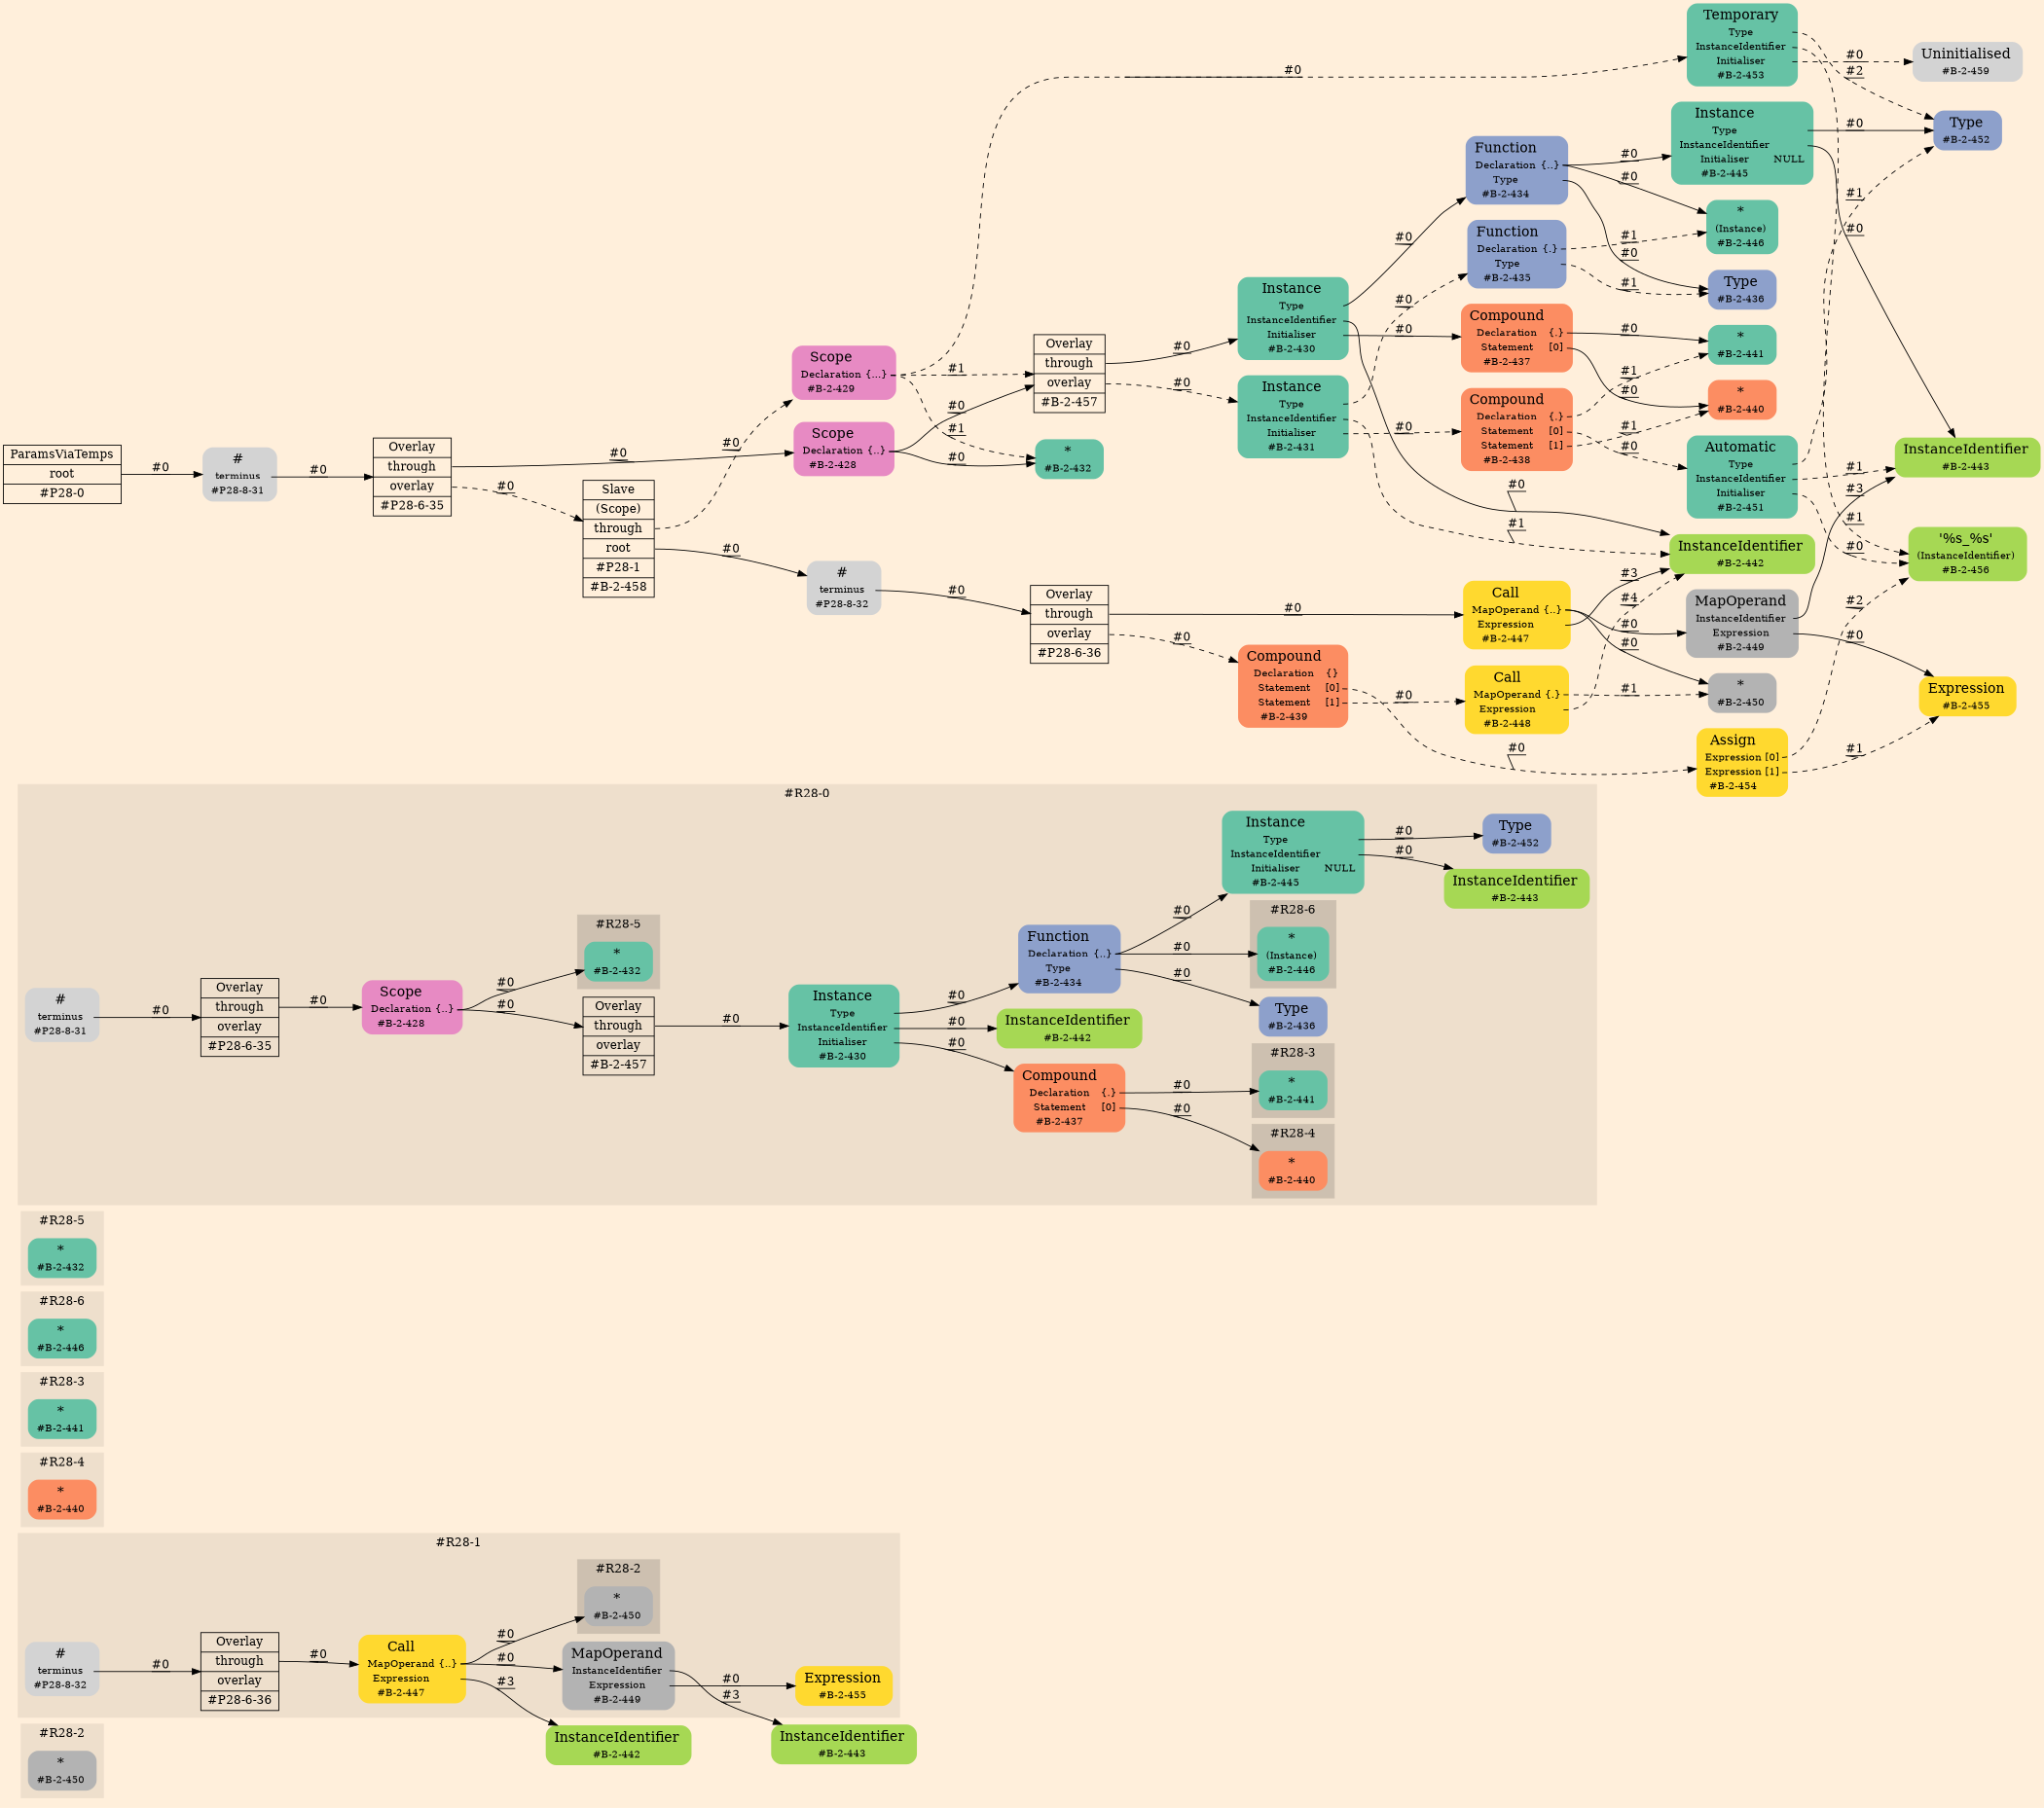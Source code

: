 digraph Inferno {
graph [
rankdir = "LR"
ranksep = 1.0
size = "14,20"
bgcolor = antiquewhite1
color = black
fontcolor = black
];
node [
];
subgraph "cluster#R28-2" {
label = "#R28-2"
style = "filled"
color = antiquewhite2
"#R28-2/#B-2-450" [
shape = "plaintext"
fillcolor = "/set28/8"
label = <<TABLE BORDER="0" CELLBORDER="0" CELLSPACING="0">
 <TR>
  <TD><FONT POINT-SIZE="16.0">*</FONT></TD>
  <TD></TD>
 </TR>
 <TR>
  <TD>#B-2-450</TD>
  <TD PORT="port0"></TD>
 </TR>
</TABLE>>
style = "rounded,filled"
fontsize = "12"
];
}
"#R28-1/#B-2-443" [
shape = "plaintext"
fillcolor = "/set28/5"
label = <<TABLE BORDER="0" CELLBORDER="0" CELLSPACING="0">
 <TR>
  <TD><FONT POINT-SIZE="16.0">InstanceIdentifier</FONT></TD>
  <TD></TD>
 </TR>
 <TR>
  <TD>#B-2-443</TD>
  <TD PORT="port0"></TD>
 </TR>
</TABLE>>
style = "rounded,filled"
fontsize = "12"
];
"#R28-1/#B-2-442" [
shape = "plaintext"
fillcolor = "/set28/5"
label = <<TABLE BORDER="0" CELLBORDER="0" CELLSPACING="0">
 <TR>
  <TD><FONT POINT-SIZE="16.0">InstanceIdentifier</FONT></TD>
  <TD></TD>
 </TR>
 <TR>
  <TD>#B-2-442</TD>
  <TD PORT="port0"></TD>
 </TR>
</TABLE>>
style = "rounded,filled"
fontsize = "12"
];
subgraph "cluster#R28-1" {
label = "#R28-1"
style = "filled"
color = antiquewhite2
"#R28-1/#B-2-455" [
shape = "plaintext"
fillcolor = "/set28/6"
label = <<TABLE BORDER="0" CELLBORDER="0" CELLSPACING="0">
 <TR>
  <TD><FONT POINT-SIZE="16.0">Expression</FONT></TD>
  <TD></TD>
 </TR>
 <TR>
  <TD>#B-2-455</TD>
  <TD PORT="port0"></TD>
 </TR>
</TABLE>>
style = "rounded,filled"
fontsize = "12"
];
"#R28-1/#P28-6-36" [
shape = "record"
fillcolor = antiquewhite2
label = "<fixed> Overlay | <port0> through | <port1> overlay | <port2> #P28-6-36"
style = "filled"
fontsize = "14"
color = black
fontcolor = black
];
"#R28-1/#B-2-447" [
shape = "plaintext"
fillcolor = "/set28/6"
label = <<TABLE BORDER="0" CELLBORDER="0" CELLSPACING="0">
 <TR>
  <TD><FONT POINT-SIZE="16.0">Call</FONT></TD>
  <TD></TD>
 </TR>
 <TR>
  <TD>MapOperand</TD>
  <TD PORT="port0">{..}</TD>
 </TR>
 <TR>
  <TD>Expression</TD>
  <TD PORT="port1"></TD>
 </TR>
 <TR>
  <TD>#B-2-447</TD>
  <TD PORT="port2"></TD>
 </TR>
</TABLE>>
style = "rounded,filled"
fontsize = "12"
];
"#R28-1/#P28-8-32" [
shape = "plaintext"
label = <<TABLE BORDER="0" CELLBORDER="0" CELLSPACING="0">
 <TR>
  <TD><FONT POINT-SIZE="16.0">#</FONT></TD>
  <TD></TD>
 </TR>
 <TR>
  <TD>terminus</TD>
  <TD PORT="port0"></TD>
 </TR>
 <TR>
  <TD>#P28-8-32</TD>
  <TD PORT="port1"></TD>
 </TR>
</TABLE>>
style = "rounded,filled"
fontsize = "12"
];
"#R28-1/#B-2-449" [
shape = "plaintext"
fillcolor = "/set28/8"
label = <<TABLE BORDER="0" CELLBORDER="0" CELLSPACING="0">
 <TR>
  <TD><FONT POINT-SIZE="16.0">MapOperand</FONT></TD>
  <TD></TD>
 </TR>
 <TR>
  <TD>InstanceIdentifier</TD>
  <TD PORT="port0"></TD>
 </TR>
 <TR>
  <TD>Expression</TD>
  <TD PORT="port1"></TD>
 </TR>
 <TR>
  <TD>#B-2-449</TD>
  <TD PORT="port2"></TD>
 </TR>
</TABLE>>
style = "rounded,filled"
fontsize = "12"
];
subgraph "cluster#R28-2" {
label = "#R28-2"
style = "filled"
color = antiquewhite3
"#R28-1/#B-2-450" [
shape = "plaintext"
fillcolor = "/set28/8"
label = <<TABLE BORDER="0" CELLBORDER="0" CELLSPACING="0">
 <TR>
  <TD><FONT POINT-SIZE="16.0">*</FONT></TD>
  <TD></TD>
 </TR>
 <TR>
  <TD>#B-2-450</TD>
  <TD PORT="port0"></TD>
 </TR>
</TABLE>>
style = "rounded,filled"
fontsize = "12"
];
}
}
subgraph "cluster#R28-4" {
label = "#R28-4"
style = "filled"
color = antiquewhite2
"#R28-4/#B-2-440" [
shape = "plaintext"
fillcolor = "/set28/2"
label = <<TABLE BORDER="0" CELLBORDER="0" CELLSPACING="0">
 <TR>
  <TD><FONT POINT-SIZE="16.0">*</FONT></TD>
  <TD></TD>
 </TR>
 <TR>
  <TD>#B-2-440</TD>
  <TD PORT="port0"></TD>
 </TR>
</TABLE>>
style = "rounded,filled"
fontsize = "12"
];
}
subgraph "cluster#R28-3" {
label = "#R28-3"
style = "filled"
color = antiquewhite2
"#R28-3/#B-2-441" [
shape = "plaintext"
fillcolor = "/set28/1"
label = <<TABLE BORDER="0" CELLBORDER="0" CELLSPACING="0">
 <TR>
  <TD><FONT POINT-SIZE="16.0">*</FONT></TD>
  <TD></TD>
 </TR>
 <TR>
  <TD>#B-2-441</TD>
  <TD PORT="port0"></TD>
 </TR>
</TABLE>>
style = "rounded,filled"
fontsize = "12"
];
}
subgraph "cluster#R28-6" {
label = "#R28-6"
style = "filled"
color = antiquewhite2
"#R28-6/#B-2-446" [
shape = "plaintext"
fillcolor = "/set28/1"
label = <<TABLE BORDER="0" CELLBORDER="0" CELLSPACING="0">
 <TR>
  <TD><FONT POINT-SIZE="16.0">*</FONT></TD>
  <TD></TD>
 </TR>
 <TR>
  <TD>#B-2-446</TD>
  <TD PORT="port0"></TD>
 </TR>
</TABLE>>
style = "rounded,filled"
fontsize = "12"
];
}
subgraph "cluster#R28-5" {
label = "#R28-5"
style = "filled"
color = antiquewhite2
"#R28-5/#B-2-432" [
shape = "plaintext"
fillcolor = "/set28/1"
label = <<TABLE BORDER="0" CELLBORDER="0" CELLSPACING="0">
 <TR>
  <TD><FONT POINT-SIZE="16.0">*</FONT></TD>
  <TD></TD>
 </TR>
 <TR>
  <TD>#B-2-432</TD>
  <TD PORT="port0"></TD>
 </TR>
</TABLE>>
style = "rounded,filled"
fontsize = "12"
];
}
subgraph "cluster#R28-0" {
label = "#R28-0"
style = "filled"
color = antiquewhite2
"#R28-0/#B-2-437" [
shape = "plaintext"
fillcolor = "/set28/2"
label = <<TABLE BORDER="0" CELLBORDER="0" CELLSPACING="0">
 <TR>
  <TD><FONT POINT-SIZE="16.0">Compound</FONT></TD>
  <TD></TD>
 </TR>
 <TR>
  <TD>Declaration</TD>
  <TD PORT="port0">{.}</TD>
 </TR>
 <TR>
  <TD>Statement</TD>
  <TD PORT="port1">[0]</TD>
 </TR>
 <TR>
  <TD>#B-2-437</TD>
  <TD PORT="port2"></TD>
 </TR>
</TABLE>>
style = "rounded,filled"
fontsize = "12"
];
"#R28-0/#B-2-430" [
shape = "plaintext"
fillcolor = "/set28/1"
label = <<TABLE BORDER="0" CELLBORDER="0" CELLSPACING="0">
 <TR>
  <TD><FONT POINT-SIZE="16.0">Instance</FONT></TD>
  <TD></TD>
 </TR>
 <TR>
  <TD>Type</TD>
  <TD PORT="port0"></TD>
 </TR>
 <TR>
  <TD>InstanceIdentifier</TD>
  <TD PORT="port1"></TD>
 </TR>
 <TR>
  <TD>Initialiser</TD>
  <TD PORT="port2"></TD>
 </TR>
 <TR>
  <TD>#B-2-430</TD>
  <TD PORT="port3"></TD>
 </TR>
</TABLE>>
style = "rounded,filled"
fontsize = "12"
];
"#R28-0/#B-2-457" [
shape = "record"
fillcolor = antiquewhite2
label = "<fixed> Overlay | <port0> through | <port1> overlay | <port2> #B-2-457"
style = "filled"
fontsize = "14"
color = black
fontcolor = black
];
"#R28-0/#P28-8-31" [
shape = "plaintext"
label = <<TABLE BORDER="0" CELLBORDER="0" CELLSPACING="0">
 <TR>
  <TD><FONT POINT-SIZE="16.0">#</FONT></TD>
  <TD></TD>
 </TR>
 <TR>
  <TD>terminus</TD>
  <TD PORT="port0"></TD>
 </TR>
 <TR>
  <TD>#P28-8-31</TD>
  <TD PORT="port1"></TD>
 </TR>
</TABLE>>
style = "rounded,filled"
fontsize = "12"
];
"#R28-0/#B-2-428" [
shape = "plaintext"
fillcolor = "/set28/4"
label = <<TABLE BORDER="0" CELLBORDER="0" CELLSPACING="0">
 <TR>
  <TD><FONT POINT-SIZE="16.0">Scope</FONT></TD>
  <TD></TD>
 </TR>
 <TR>
  <TD>Declaration</TD>
  <TD PORT="port0">{..}</TD>
 </TR>
 <TR>
  <TD>#B-2-428</TD>
  <TD PORT="port1"></TD>
 </TR>
</TABLE>>
style = "rounded,filled"
fontsize = "12"
];
"#R28-0/#P28-6-35" [
shape = "record"
fillcolor = antiquewhite2
label = "<fixed> Overlay | <port0> through | <port1> overlay | <port2> #P28-6-35"
style = "filled"
fontsize = "14"
color = black
fontcolor = black
];
"#R28-0/#B-2-452" [
shape = "plaintext"
fillcolor = "/set28/3"
label = <<TABLE BORDER="0" CELLBORDER="0" CELLSPACING="0">
 <TR>
  <TD><FONT POINT-SIZE="16.0">Type</FONT></TD>
  <TD></TD>
 </TR>
 <TR>
  <TD>#B-2-452</TD>
  <TD PORT="port0"></TD>
 </TR>
</TABLE>>
style = "rounded,filled"
fontsize = "12"
];
"#R28-0/#B-2-434" [
shape = "plaintext"
fillcolor = "/set28/3"
label = <<TABLE BORDER="0" CELLBORDER="0" CELLSPACING="0">
 <TR>
  <TD><FONT POINT-SIZE="16.0">Function</FONT></TD>
  <TD></TD>
 </TR>
 <TR>
  <TD>Declaration</TD>
  <TD PORT="port0">{..}</TD>
 </TR>
 <TR>
  <TD>Type</TD>
  <TD PORT="port1"></TD>
 </TR>
 <TR>
  <TD>#B-2-434</TD>
  <TD PORT="port2"></TD>
 </TR>
</TABLE>>
style = "rounded,filled"
fontsize = "12"
];
"#R28-0/#B-2-442" [
shape = "plaintext"
fillcolor = "/set28/5"
label = <<TABLE BORDER="0" CELLBORDER="0" CELLSPACING="0">
 <TR>
  <TD><FONT POINT-SIZE="16.0">InstanceIdentifier</FONT></TD>
  <TD></TD>
 </TR>
 <TR>
  <TD>#B-2-442</TD>
  <TD PORT="port0"></TD>
 </TR>
</TABLE>>
style = "rounded,filled"
fontsize = "12"
];
"#R28-0/#B-2-436" [
shape = "plaintext"
fillcolor = "/set28/3"
label = <<TABLE BORDER="0" CELLBORDER="0" CELLSPACING="0">
 <TR>
  <TD><FONT POINT-SIZE="16.0">Type</FONT></TD>
  <TD></TD>
 </TR>
 <TR>
  <TD>#B-2-436</TD>
  <TD PORT="port0"></TD>
 </TR>
</TABLE>>
style = "rounded,filled"
fontsize = "12"
];
"#R28-0/#B-2-445" [
shape = "plaintext"
fillcolor = "/set28/1"
label = <<TABLE BORDER="0" CELLBORDER="0" CELLSPACING="0">
 <TR>
  <TD><FONT POINT-SIZE="16.0">Instance</FONT></TD>
  <TD></TD>
 </TR>
 <TR>
  <TD>Type</TD>
  <TD PORT="port0"></TD>
 </TR>
 <TR>
  <TD>InstanceIdentifier</TD>
  <TD PORT="port1"></TD>
 </TR>
 <TR>
  <TD>Initialiser</TD>
  <TD PORT="port2">NULL</TD>
 </TR>
 <TR>
  <TD>#B-2-445</TD>
  <TD PORT="port3"></TD>
 </TR>
</TABLE>>
style = "rounded,filled"
fontsize = "12"
];
"#R28-0/#B-2-443" [
shape = "plaintext"
fillcolor = "/set28/5"
label = <<TABLE BORDER="0" CELLBORDER="0" CELLSPACING="0">
 <TR>
  <TD><FONT POINT-SIZE="16.0">InstanceIdentifier</FONT></TD>
  <TD></TD>
 </TR>
 <TR>
  <TD>#B-2-443</TD>
  <TD PORT="port0"></TD>
 </TR>
</TABLE>>
style = "rounded,filled"
fontsize = "12"
];
subgraph "cluster#R28-5" {
label = "#R28-5"
style = "filled"
color = antiquewhite3
"#R28-0/#B-2-432" [
shape = "plaintext"
fillcolor = "/set28/1"
label = <<TABLE BORDER="0" CELLBORDER="0" CELLSPACING="0">
 <TR>
  <TD><FONT POINT-SIZE="16.0">*</FONT></TD>
  <TD></TD>
 </TR>
 <TR>
  <TD>#B-2-432</TD>
  <TD PORT="port0"></TD>
 </TR>
</TABLE>>
style = "rounded,filled"
fontsize = "12"
];
}
subgraph "cluster#R28-6" {
label = "#R28-6"
style = "filled"
color = antiquewhite3
"#R28-0/#B-2-446" [
shape = "plaintext"
fillcolor = "/set28/1"
label = <<TABLE BORDER="0" CELLBORDER="0" CELLSPACING="0">
 <TR>
  <TD><FONT POINT-SIZE="16.0">*</FONT></TD>
  <TD></TD>
 </TR>
 <TR>
  <TD>(Instance)</TD>
  <TD PORT="port0"></TD>
 </TR>
 <TR>
  <TD>#B-2-446</TD>
  <TD PORT="port1"></TD>
 </TR>
</TABLE>>
style = "rounded,filled"
fontsize = "12"
];
}
subgraph "cluster#R28-3" {
label = "#R28-3"
style = "filled"
color = antiquewhite3
"#R28-0/#B-2-441" [
shape = "plaintext"
fillcolor = "/set28/1"
label = <<TABLE BORDER="0" CELLBORDER="0" CELLSPACING="0">
 <TR>
  <TD><FONT POINT-SIZE="16.0">*</FONT></TD>
  <TD></TD>
 </TR>
 <TR>
  <TD>#B-2-441</TD>
  <TD PORT="port0"></TD>
 </TR>
</TABLE>>
style = "rounded,filled"
fontsize = "12"
];
}
subgraph "cluster#R28-4" {
label = "#R28-4"
style = "filled"
color = antiquewhite3
"#R28-0/#B-2-440" [
shape = "plaintext"
fillcolor = "/set28/2"
label = <<TABLE BORDER="0" CELLBORDER="0" CELLSPACING="0">
 <TR>
  <TD><FONT POINT-SIZE="16.0">*</FONT></TD>
  <TD></TD>
 </TR>
 <TR>
  <TD>#B-2-440</TD>
  <TD PORT="port0"></TD>
 </TR>
</TABLE>>
style = "rounded,filled"
fontsize = "12"
];
}
}
"CR#P28-0" [
shape = "record"
fillcolor = antiquewhite1
label = "<fixed> ParamsViaTemps | <port0> root | <port1> #P28-0"
style = "filled"
fontsize = "14"
color = black
fontcolor = black
];
"#P28-8-31" [
shape = "plaintext"
label = <<TABLE BORDER="0" CELLBORDER="0" CELLSPACING="0">
 <TR>
  <TD><FONT POINT-SIZE="16.0">#</FONT></TD>
  <TD></TD>
 </TR>
 <TR>
  <TD>terminus</TD>
  <TD PORT="port0"></TD>
 </TR>
 <TR>
  <TD>#P28-8-31</TD>
  <TD PORT="port1"></TD>
 </TR>
</TABLE>>
style = "rounded,filled"
fontsize = "12"
];
"#P28-6-35" [
shape = "record"
fillcolor = antiquewhite1
label = "<fixed> Overlay | <port0> through | <port1> overlay | <port2> #P28-6-35"
style = "filled"
fontsize = "14"
color = black
fontcolor = black
];
"#B-2-428" [
shape = "plaintext"
fillcolor = "/set28/4"
label = <<TABLE BORDER="0" CELLBORDER="0" CELLSPACING="0">
 <TR>
  <TD><FONT POINT-SIZE="16.0">Scope</FONT></TD>
  <TD></TD>
 </TR>
 <TR>
  <TD>Declaration</TD>
  <TD PORT="port0">{..}</TD>
 </TR>
 <TR>
  <TD>#B-2-428</TD>
  <TD PORT="port1"></TD>
 </TR>
</TABLE>>
style = "rounded,filled"
fontsize = "12"
];
"#B-2-432" [
shape = "plaintext"
fillcolor = "/set28/1"
label = <<TABLE BORDER="0" CELLBORDER="0" CELLSPACING="0">
 <TR>
  <TD><FONT POINT-SIZE="16.0">*</FONT></TD>
  <TD></TD>
 </TR>
 <TR>
  <TD>#B-2-432</TD>
  <TD PORT="port0"></TD>
 </TR>
</TABLE>>
style = "rounded,filled"
fontsize = "12"
];
"#B-2-457" [
shape = "record"
fillcolor = antiquewhite1
label = "<fixed> Overlay | <port0> through | <port1> overlay | <port2> #B-2-457"
style = "filled"
fontsize = "14"
color = black
fontcolor = black
];
"#B-2-430" [
shape = "plaintext"
fillcolor = "/set28/1"
label = <<TABLE BORDER="0" CELLBORDER="0" CELLSPACING="0">
 <TR>
  <TD><FONT POINT-SIZE="16.0">Instance</FONT></TD>
  <TD></TD>
 </TR>
 <TR>
  <TD>Type</TD>
  <TD PORT="port0"></TD>
 </TR>
 <TR>
  <TD>InstanceIdentifier</TD>
  <TD PORT="port1"></TD>
 </TR>
 <TR>
  <TD>Initialiser</TD>
  <TD PORT="port2"></TD>
 </TR>
 <TR>
  <TD>#B-2-430</TD>
  <TD PORT="port3"></TD>
 </TR>
</TABLE>>
style = "rounded,filled"
fontsize = "12"
];
"#B-2-434" [
shape = "plaintext"
fillcolor = "/set28/3"
label = <<TABLE BORDER="0" CELLBORDER="0" CELLSPACING="0">
 <TR>
  <TD><FONT POINT-SIZE="16.0">Function</FONT></TD>
  <TD></TD>
 </TR>
 <TR>
  <TD>Declaration</TD>
  <TD PORT="port0">{..}</TD>
 </TR>
 <TR>
  <TD>Type</TD>
  <TD PORT="port1"></TD>
 </TR>
 <TR>
  <TD>#B-2-434</TD>
  <TD PORT="port2"></TD>
 </TR>
</TABLE>>
style = "rounded,filled"
fontsize = "12"
];
"#B-2-446" [
shape = "plaintext"
fillcolor = "/set28/1"
label = <<TABLE BORDER="0" CELLBORDER="0" CELLSPACING="0">
 <TR>
  <TD><FONT POINT-SIZE="16.0">*</FONT></TD>
  <TD></TD>
 </TR>
 <TR>
  <TD>(Instance)</TD>
  <TD PORT="port0"></TD>
 </TR>
 <TR>
  <TD>#B-2-446</TD>
  <TD PORT="port1"></TD>
 </TR>
</TABLE>>
style = "rounded,filled"
fontsize = "12"
];
"#B-2-445" [
shape = "plaintext"
fillcolor = "/set28/1"
label = <<TABLE BORDER="0" CELLBORDER="0" CELLSPACING="0">
 <TR>
  <TD><FONT POINT-SIZE="16.0">Instance</FONT></TD>
  <TD></TD>
 </TR>
 <TR>
  <TD>Type</TD>
  <TD PORT="port0"></TD>
 </TR>
 <TR>
  <TD>InstanceIdentifier</TD>
  <TD PORT="port1"></TD>
 </TR>
 <TR>
  <TD>Initialiser</TD>
  <TD PORT="port2">NULL</TD>
 </TR>
 <TR>
  <TD>#B-2-445</TD>
  <TD PORT="port3"></TD>
 </TR>
</TABLE>>
style = "rounded,filled"
fontsize = "12"
];
"#B-2-452" [
shape = "plaintext"
fillcolor = "/set28/3"
label = <<TABLE BORDER="0" CELLBORDER="0" CELLSPACING="0">
 <TR>
  <TD><FONT POINT-SIZE="16.0">Type</FONT></TD>
  <TD></TD>
 </TR>
 <TR>
  <TD>#B-2-452</TD>
  <TD PORT="port0"></TD>
 </TR>
</TABLE>>
style = "rounded,filled"
fontsize = "12"
];
"#B-2-443" [
shape = "plaintext"
fillcolor = "/set28/5"
label = <<TABLE BORDER="0" CELLBORDER="0" CELLSPACING="0">
 <TR>
  <TD><FONT POINT-SIZE="16.0">InstanceIdentifier</FONT></TD>
  <TD></TD>
 </TR>
 <TR>
  <TD>#B-2-443</TD>
  <TD PORT="port0"></TD>
 </TR>
</TABLE>>
style = "rounded,filled"
fontsize = "12"
];
"#B-2-436" [
shape = "plaintext"
fillcolor = "/set28/3"
label = <<TABLE BORDER="0" CELLBORDER="0" CELLSPACING="0">
 <TR>
  <TD><FONT POINT-SIZE="16.0">Type</FONT></TD>
  <TD></TD>
 </TR>
 <TR>
  <TD>#B-2-436</TD>
  <TD PORT="port0"></TD>
 </TR>
</TABLE>>
style = "rounded,filled"
fontsize = "12"
];
"#B-2-442" [
shape = "plaintext"
fillcolor = "/set28/5"
label = <<TABLE BORDER="0" CELLBORDER="0" CELLSPACING="0">
 <TR>
  <TD><FONT POINT-SIZE="16.0">InstanceIdentifier</FONT></TD>
  <TD></TD>
 </TR>
 <TR>
  <TD>#B-2-442</TD>
  <TD PORT="port0"></TD>
 </TR>
</TABLE>>
style = "rounded,filled"
fontsize = "12"
];
"#B-2-437" [
shape = "plaintext"
fillcolor = "/set28/2"
label = <<TABLE BORDER="0" CELLBORDER="0" CELLSPACING="0">
 <TR>
  <TD><FONT POINT-SIZE="16.0">Compound</FONT></TD>
  <TD></TD>
 </TR>
 <TR>
  <TD>Declaration</TD>
  <TD PORT="port0">{.}</TD>
 </TR>
 <TR>
  <TD>Statement</TD>
  <TD PORT="port1">[0]</TD>
 </TR>
 <TR>
  <TD>#B-2-437</TD>
  <TD PORT="port2"></TD>
 </TR>
</TABLE>>
style = "rounded,filled"
fontsize = "12"
];
"#B-2-441" [
shape = "plaintext"
fillcolor = "/set28/1"
label = <<TABLE BORDER="0" CELLBORDER="0" CELLSPACING="0">
 <TR>
  <TD><FONT POINT-SIZE="16.0">*</FONT></TD>
  <TD></TD>
 </TR>
 <TR>
  <TD>#B-2-441</TD>
  <TD PORT="port0"></TD>
 </TR>
</TABLE>>
style = "rounded,filled"
fontsize = "12"
];
"#B-2-440" [
shape = "plaintext"
fillcolor = "/set28/2"
label = <<TABLE BORDER="0" CELLBORDER="0" CELLSPACING="0">
 <TR>
  <TD><FONT POINT-SIZE="16.0">*</FONT></TD>
  <TD></TD>
 </TR>
 <TR>
  <TD>#B-2-440</TD>
  <TD PORT="port0"></TD>
 </TR>
</TABLE>>
style = "rounded,filled"
fontsize = "12"
];
"#B-2-431" [
shape = "plaintext"
fillcolor = "/set28/1"
label = <<TABLE BORDER="0" CELLBORDER="0" CELLSPACING="0">
 <TR>
  <TD><FONT POINT-SIZE="16.0">Instance</FONT></TD>
  <TD></TD>
 </TR>
 <TR>
  <TD>Type</TD>
  <TD PORT="port0"></TD>
 </TR>
 <TR>
  <TD>InstanceIdentifier</TD>
  <TD PORT="port1"></TD>
 </TR>
 <TR>
  <TD>Initialiser</TD>
  <TD PORT="port2"></TD>
 </TR>
 <TR>
  <TD>#B-2-431</TD>
  <TD PORT="port3"></TD>
 </TR>
</TABLE>>
style = "rounded,filled"
fontsize = "12"
];
"#B-2-435" [
shape = "plaintext"
fillcolor = "/set28/3"
label = <<TABLE BORDER="0" CELLBORDER="0" CELLSPACING="0">
 <TR>
  <TD><FONT POINT-SIZE="16.0">Function</FONT></TD>
  <TD></TD>
 </TR>
 <TR>
  <TD>Declaration</TD>
  <TD PORT="port0">{.}</TD>
 </TR>
 <TR>
  <TD>Type</TD>
  <TD PORT="port1"></TD>
 </TR>
 <TR>
  <TD>#B-2-435</TD>
  <TD PORT="port2"></TD>
 </TR>
</TABLE>>
style = "rounded,filled"
fontsize = "12"
];
"#B-2-438" [
shape = "plaintext"
fillcolor = "/set28/2"
label = <<TABLE BORDER="0" CELLBORDER="0" CELLSPACING="0">
 <TR>
  <TD><FONT POINT-SIZE="16.0">Compound</FONT></TD>
  <TD></TD>
 </TR>
 <TR>
  <TD>Declaration</TD>
  <TD PORT="port0">{.}</TD>
 </TR>
 <TR>
  <TD>Statement</TD>
  <TD PORT="port1">[0]</TD>
 </TR>
 <TR>
  <TD>Statement</TD>
  <TD PORT="port2">[1]</TD>
 </TR>
 <TR>
  <TD>#B-2-438</TD>
  <TD PORT="port3"></TD>
 </TR>
</TABLE>>
style = "rounded,filled"
fontsize = "12"
];
"#B-2-451" [
shape = "plaintext"
fillcolor = "/set28/1"
label = <<TABLE BORDER="0" CELLBORDER="0" CELLSPACING="0">
 <TR>
  <TD><FONT POINT-SIZE="16.0">Automatic</FONT></TD>
  <TD></TD>
 </TR>
 <TR>
  <TD>Type</TD>
  <TD PORT="port0"></TD>
 </TR>
 <TR>
  <TD>InstanceIdentifier</TD>
  <TD PORT="port1"></TD>
 </TR>
 <TR>
  <TD>Initialiser</TD>
  <TD PORT="port2"></TD>
 </TR>
 <TR>
  <TD>#B-2-451</TD>
  <TD PORT="port3"></TD>
 </TR>
</TABLE>>
style = "rounded,filled"
fontsize = "12"
];
"#B-2-456" [
shape = "plaintext"
fillcolor = "/set28/5"
label = <<TABLE BORDER="0" CELLBORDER="0" CELLSPACING="0">
 <TR>
  <TD><FONT POINT-SIZE="16.0">'%s_%s'</FONT></TD>
  <TD></TD>
 </TR>
 <TR>
  <TD>(InstanceIdentifier)</TD>
  <TD PORT="port0"></TD>
 </TR>
 <TR>
  <TD>#B-2-456</TD>
  <TD PORT="port1"></TD>
 </TR>
</TABLE>>
style = "rounded,filled"
fontsize = "12"
];
"#B-2-458" [
shape = "record"
fillcolor = antiquewhite1
label = "<fixed> Slave | <port0> (Scope) | <port1> through | <port2> root | <port3> #P28-1 | <port4> #B-2-458"
style = "filled"
fontsize = "14"
color = black
fontcolor = black
];
"#B-2-429" [
shape = "plaintext"
fillcolor = "/set28/4"
label = <<TABLE BORDER="0" CELLBORDER="0" CELLSPACING="0">
 <TR>
  <TD><FONT POINT-SIZE="16.0">Scope</FONT></TD>
  <TD></TD>
 </TR>
 <TR>
  <TD>Declaration</TD>
  <TD PORT="port0">{...}</TD>
 </TR>
 <TR>
  <TD>#B-2-429</TD>
  <TD PORT="port1"></TD>
 </TR>
</TABLE>>
style = "rounded,filled"
fontsize = "12"
];
"#B-2-453" [
shape = "plaintext"
fillcolor = "/set28/1"
label = <<TABLE BORDER="0" CELLBORDER="0" CELLSPACING="0">
 <TR>
  <TD><FONT POINT-SIZE="16.0">Temporary</FONT></TD>
  <TD></TD>
 </TR>
 <TR>
  <TD>Type</TD>
  <TD PORT="port0"></TD>
 </TR>
 <TR>
  <TD>InstanceIdentifier</TD>
  <TD PORT="port1"></TD>
 </TR>
 <TR>
  <TD>Initialiser</TD>
  <TD PORT="port2"></TD>
 </TR>
 <TR>
  <TD>#B-2-453</TD>
  <TD PORT="port3"></TD>
 </TR>
</TABLE>>
style = "rounded,filled"
fontsize = "12"
];
"#B-2-459" [
shape = "plaintext"
label = <<TABLE BORDER="0" CELLBORDER="0" CELLSPACING="0">
 <TR>
  <TD><FONT POINT-SIZE="16.0">Uninitialised</FONT></TD>
  <TD></TD>
 </TR>
 <TR>
  <TD>#B-2-459</TD>
  <TD PORT="port0"></TD>
 </TR>
</TABLE>>
style = "rounded,filled"
fontsize = "12"
];
"#P28-8-32" [
shape = "plaintext"
label = <<TABLE BORDER="0" CELLBORDER="0" CELLSPACING="0">
 <TR>
  <TD><FONT POINT-SIZE="16.0">#</FONT></TD>
  <TD></TD>
 </TR>
 <TR>
  <TD>terminus</TD>
  <TD PORT="port0"></TD>
 </TR>
 <TR>
  <TD>#P28-8-32</TD>
  <TD PORT="port1"></TD>
 </TR>
</TABLE>>
style = "rounded,filled"
fontsize = "12"
];
"#P28-6-36" [
shape = "record"
fillcolor = antiquewhite1
label = "<fixed> Overlay | <port0> through | <port1> overlay | <port2> #P28-6-36"
style = "filled"
fontsize = "14"
color = black
fontcolor = black
];
"#B-2-447" [
shape = "plaintext"
fillcolor = "/set28/6"
label = <<TABLE BORDER="0" CELLBORDER="0" CELLSPACING="0">
 <TR>
  <TD><FONT POINT-SIZE="16.0">Call</FONT></TD>
  <TD></TD>
 </TR>
 <TR>
  <TD>MapOperand</TD>
  <TD PORT="port0">{..}</TD>
 </TR>
 <TR>
  <TD>Expression</TD>
  <TD PORT="port1"></TD>
 </TR>
 <TR>
  <TD>#B-2-447</TD>
  <TD PORT="port2"></TD>
 </TR>
</TABLE>>
style = "rounded,filled"
fontsize = "12"
];
"#B-2-450" [
shape = "plaintext"
fillcolor = "/set28/8"
label = <<TABLE BORDER="0" CELLBORDER="0" CELLSPACING="0">
 <TR>
  <TD><FONT POINT-SIZE="16.0">*</FONT></TD>
  <TD></TD>
 </TR>
 <TR>
  <TD>#B-2-450</TD>
  <TD PORT="port0"></TD>
 </TR>
</TABLE>>
style = "rounded,filled"
fontsize = "12"
];
"#B-2-449" [
shape = "plaintext"
fillcolor = "/set28/8"
label = <<TABLE BORDER="0" CELLBORDER="0" CELLSPACING="0">
 <TR>
  <TD><FONT POINT-SIZE="16.0">MapOperand</FONT></TD>
  <TD></TD>
 </TR>
 <TR>
  <TD>InstanceIdentifier</TD>
  <TD PORT="port0"></TD>
 </TR>
 <TR>
  <TD>Expression</TD>
  <TD PORT="port1"></TD>
 </TR>
 <TR>
  <TD>#B-2-449</TD>
  <TD PORT="port2"></TD>
 </TR>
</TABLE>>
style = "rounded,filled"
fontsize = "12"
];
"#B-2-455" [
shape = "plaintext"
fillcolor = "/set28/6"
label = <<TABLE BORDER="0" CELLBORDER="0" CELLSPACING="0">
 <TR>
  <TD><FONT POINT-SIZE="16.0">Expression</FONT></TD>
  <TD></TD>
 </TR>
 <TR>
  <TD>#B-2-455</TD>
  <TD PORT="port0"></TD>
 </TR>
</TABLE>>
style = "rounded,filled"
fontsize = "12"
];
"#B-2-439" [
shape = "plaintext"
fillcolor = "/set28/2"
label = <<TABLE BORDER="0" CELLBORDER="0" CELLSPACING="0">
 <TR>
  <TD><FONT POINT-SIZE="16.0">Compound</FONT></TD>
  <TD></TD>
 </TR>
 <TR>
  <TD>Declaration</TD>
  <TD PORT="port0">{}</TD>
 </TR>
 <TR>
  <TD>Statement</TD>
  <TD PORT="port1">[0]</TD>
 </TR>
 <TR>
  <TD>Statement</TD>
  <TD PORT="port2">[1]</TD>
 </TR>
 <TR>
  <TD>#B-2-439</TD>
  <TD PORT="port3"></TD>
 </TR>
</TABLE>>
style = "rounded,filled"
fontsize = "12"
];
"#B-2-454" [
shape = "plaintext"
fillcolor = "/set28/6"
label = <<TABLE BORDER="0" CELLBORDER="0" CELLSPACING="0">
 <TR>
  <TD><FONT POINT-SIZE="16.0">Assign</FONT></TD>
  <TD></TD>
 </TR>
 <TR>
  <TD>Expression</TD>
  <TD PORT="port0">[0]</TD>
 </TR>
 <TR>
  <TD>Expression</TD>
  <TD PORT="port1">[1]</TD>
 </TR>
 <TR>
  <TD>#B-2-454</TD>
  <TD PORT="port2"></TD>
 </TR>
</TABLE>>
style = "rounded,filled"
fontsize = "12"
];
"#B-2-448" [
shape = "plaintext"
fillcolor = "/set28/6"
label = <<TABLE BORDER="0" CELLBORDER="0" CELLSPACING="0">
 <TR>
  <TD><FONT POINT-SIZE="16.0">Call</FONT></TD>
  <TD></TD>
 </TR>
 <TR>
  <TD>MapOperand</TD>
  <TD PORT="port0">{.}</TD>
 </TR>
 <TR>
  <TD>Expression</TD>
  <TD PORT="port1"></TD>
 </TR>
 <TR>
  <TD>#B-2-448</TD>
  <TD PORT="port2"></TD>
 </TR>
</TABLE>>
style = "rounded,filled"
fontsize = "12"
];
"CR#P28-0":port0 -> "#P28-8-31" [style="solid"
label = "#0"
decorate = true
color = black
fontcolor = black
];
"#P28-8-31":port0 -> "#P28-6-35" [style="solid"
label = "#0"
decorate = true
color = black
fontcolor = black
];
"#P28-6-35":port0 -> "#B-2-428" [style="solid"
label = "#0"
decorate = true
color = black
fontcolor = black
];
"#P28-6-35":port1 -> "#B-2-458" [style="dashed"
label = "#0"
decorate = true
color = black
fontcolor = black
];
"#B-2-428":port0 -> "#B-2-432" [style="solid"
label = "#0"
decorate = true
color = black
fontcolor = black
];
"#B-2-428":port0 -> "#B-2-457" [style="solid"
label = "#0"
decorate = true
color = black
fontcolor = black
];
"#B-2-457":port0 -> "#B-2-430" [style="solid"
label = "#0"
decorate = true
color = black
fontcolor = black
];
"#B-2-457":port1 -> "#B-2-431" [style="dashed"
label = "#0"
decorate = true
color = black
fontcolor = black
];
"#B-2-430":port0 -> "#B-2-434" [style="solid"
label = "#0"
decorate = true
color = black
fontcolor = black
];
"#B-2-430":port1 -> "#B-2-442" [style="solid"
label = "#0"
decorate = true
color = black
fontcolor = black
];
"#B-2-430":port2 -> "#B-2-437" [style="solid"
label = "#0"
decorate = true
color = black
fontcolor = black
];
"#B-2-434":port0 -> "#B-2-446" [style="solid"
label = "#0"
decorate = true
color = black
fontcolor = black
];
"#B-2-434":port0 -> "#B-2-445" [style="solid"
label = "#0"
decorate = true
color = black
fontcolor = black
];
"#B-2-434":port1 -> "#B-2-436" [style="solid"
label = "#0"
decorate = true
color = black
fontcolor = black
];
"#B-2-445":port0 -> "#B-2-452" [style="solid"
label = "#0"
decorate = true
color = black
fontcolor = black
];
"#B-2-445":port1 -> "#B-2-443" [style="solid"
label = "#0"
decorate = true
color = black
fontcolor = black
];
"#B-2-437":port0 -> "#B-2-441" [style="solid"
label = "#0"
decorate = true
color = black
fontcolor = black
];
"#B-2-437":port1 -> "#B-2-440" [style="solid"
label = "#0"
decorate = true
color = black
fontcolor = black
];
"#B-2-431":port0 -> "#B-2-435" [style="dashed"
label = "#0"
decorate = true
color = black
fontcolor = black
];
"#B-2-431":port1 -> "#B-2-442" [style="dashed"
label = "#1"
decorate = true
color = black
fontcolor = black
];
"#B-2-431":port2 -> "#B-2-438" [style="dashed"
label = "#0"
decorate = true
color = black
fontcolor = black
];
"#B-2-435":port0 -> "#B-2-446" [style="dashed"
label = "#1"
decorate = true
color = black
fontcolor = black
];
"#B-2-435":port1 -> "#B-2-436" [style="dashed"
label = "#1"
decorate = true
color = black
fontcolor = black
];
"#B-2-438":port0 -> "#B-2-441" [style="dashed"
label = "#1"
decorate = true
color = black
fontcolor = black
];
"#B-2-438":port1 -> "#B-2-451" [style="dashed"
label = "#0"
decorate = true
color = black
fontcolor = black
];
"#B-2-438":port2 -> "#B-2-440" [style="dashed"
label = "#1"
decorate = true
color = black
fontcolor = black
];
"#B-2-451":port0 -> "#B-2-452" [style="dashed"
label = "#1"
decorate = true
color = black
fontcolor = black
];
"#B-2-451":port1 -> "#B-2-443" [style="dashed"
label = "#1"
decorate = true
color = black
fontcolor = black
];
"#B-2-451":port2 -> "#B-2-456" [style="dashed"
label = "#0"
decorate = true
color = black
fontcolor = black
];
"#B-2-458":port1 -> "#B-2-429" [style="dashed"
label = "#0"
decorate = true
color = black
fontcolor = black
];
"#B-2-458":port2 -> "#P28-8-32" [style="solid"
label = "#0"
decorate = true
color = black
fontcolor = black
];
"#B-2-429":port0 -> "#B-2-432" [style="dashed"
label = "#1"
decorate = true
color = black
fontcolor = black
];
"#B-2-429":port0 -> "#B-2-457" [style="dashed"
label = "#1"
decorate = true
color = black
fontcolor = black
];
"#B-2-429":port0 -> "#B-2-453" [style="dashed"
label = "#0"
decorate = true
color = black
fontcolor = black
];
"#B-2-453":port0 -> "#B-2-452" [style="dashed"
label = "#2"
decorate = true
color = black
fontcolor = black
];
"#B-2-453":port1 -> "#B-2-456" [style="dashed"
label = "#1"
decorate = true
color = black
fontcolor = black
];
"#B-2-453":port2 -> "#B-2-459" [style="dashed"
label = "#0"
decorate = true
color = black
fontcolor = black
];
"#P28-8-32":port0 -> "#P28-6-36" [style="solid"
label = "#0"
decorate = true
color = black
fontcolor = black
];
"#P28-6-36":port0 -> "#B-2-447" [style="solid"
label = "#0"
decorate = true
color = black
fontcolor = black
];
"#P28-6-36":port1 -> "#B-2-439" [style="dashed"
label = "#0"
decorate = true
color = black
fontcolor = black
];
"#B-2-447":port0 -> "#B-2-450" [style="solid"
label = "#0"
decorate = true
color = black
fontcolor = black
];
"#B-2-447":port0 -> "#B-2-449" [style="solid"
label = "#0"
decorate = true
color = black
fontcolor = black
];
"#B-2-447":port1 -> "#B-2-442" [style="solid"
label = "#3"
decorate = true
color = black
fontcolor = black
];
"#B-2-449":port0 -> "#B-2-443" [style="solid"
label = "#3"
decorate = true
color = black
fontcolor = black
];
"#B-2-449":port1 -> "#B-2-455" [style="solid"
label = "#0"
decorate = true
color = black
fontcolor = black
];
"#B-2-439":port1 -> "#B-2-454" [style="dashed"
label = "#0"
decorate = true
color = black
fontcolor = black
];
"#B-2-439":port2 -> "#B-2-448" [style="dashed"
label = "#0"
decorate = true
color = black
fontcolor = black
];
"#B-2-454":port0 -> "#B-2-456" [style="dashed"
label = "#2"
decorate = true
color = black
fontcolor = black
];
"#B-2-454":port1 -> "#B-2-455" [style="dashed"
label = "#1"
decorate = true
color = black
fontcolor = black
];
"#B-2-448":port0 -> "#B-2-450" [style="dashed"
label = "#1"
decorate = true
color = black
fontcolor = black
];
"#B-2-448":port1 -> "#B-2-442" [style="dashed"
label = "#4"
decorate = true
color = black
fontcolor = black
];
"#R28-0/#B-2-437":port0 -> "#R28-0/#B-2-441" [style="solid"
label = "#0"
decorate = true
color = black
fontcolor = black
];
"#R28-0/#B-2-437":port1 -> "#R28-0/#B-2-440" [style="solid"
label = "#0"
decorate = true
color = black
fontcolor = black
];
"#R28-0/#B-2-430":port0 -> "#R28-0/#B-2-434" [style="solid"
label = "#0"
decorate = true
color = black
fontcolor = black
];
"#R28-0/#B-2-430":port1 -> "#R28-0/#B-2-442" [style="solid"
label = "#0"
decorate = true
color = black
fontcolor = black
];
"#R28-0/#B-2-430":port2 -> "#R28-0/#B-2-437" [style="solid"
label = "#0"
decorate = true
color = black
fontcolor = black
];
"#R28-0/#B-2-457":port0 -> "#R28-0/#B-2-430" [style="solid"
label = "#0"
decorate = true
color = black
fontcolor = black
];
"#R28-0/#P28-8-31":port0 -> "#R28-0/#P28-6-35" [style="solid"
label = "#0"
decorate = true
color = black
fontcolor = black
];
"#R28-0/#B-2-428":port0 -> "#R28-0/#B-2-432" [style="solid"
label = "#0"
decorate = true
color = black
fontcolor = black
];
"#R28-0/#B-2-428":port0 -> "#R28-0/#B-2-457" [style="solid"
label = "#0"
decorate = true
color = black
fontcolor = black
];
"#R28-0/#P28-6-35":port0 -> "#R28-0/#B-2-428" [style="solid"
label = "#0"
decorate = true
color = black
fontcolor = black
];
"#R28-0/#B-2-434":port0 -> "#R28-0/#B-2-446" [style="solid"
label = "#0"
decorate = true
color = black
fontcolor = black
];
"#R28-0/#B-2-434":port0 -> "#R28-0/#B-2-445" [style="solid"
label = "#0"
decorate = true
color = black
fontcolor = black
];
"#R28-0/#B-2-434":port1 -> "#R28-0/#B-2-436" [style="solid"
label = "#0"
decorate = true
color = black
fontcolor = black
];
"#R28-0/#B-2-445":port0 -> "#R28-0/#B-2-452" [style="solid"
label = "#0"
decorate = true
color = black
fontcolor = black
];
"#R28-0/#B-2-445":port1 -> "#R28-0/#B-2-443" [style="solid"
label = "#0"
decorate = true
color = black
fontcolor = black
];
"#R28-1/#P28-6-36":port0 -> "#R28-1/#B-2-447" [style="solid"
label = "#0"
decorate = true
color = black
fontcolor = black
];
"#R28-1/#B-2-447":port0 -> "#R28-1/#B-2-450" [style="solid"
label = "#0"
decorate = true
color = black
fontcolor = black
];
"#R28-1/#B-2-447":port0 -> "#R28-1/#B-2-449" [style="solid"
label = "#0"
decorate = true
color = black
fontcolor = black
];
"#R28-1/#B-2-447":port1 -> "#R28-1/#B-2-442" [style="solid"
label = "#3"
decorate = true
color = black
fontcolor = black
];
"#R28-1/#P28-8-32":port0 -> "#R28-1/#P28-6-36" [style="solid"
label = "#0"
decorate = true
color = black
fontcolor = black
];
"#R28-1/#B-2-449":port0 -> "#R28-1/#B-2-443" [style="solid"
label = "#3"
decorate = true
color = black
fontcolor = black
];
"#R28-1/#B-2-449":port1 -> "#R28-1/#B-2-455" [style="solid"
label = "#0"
decorate = true
color = black
fontcolor = black
];
}
